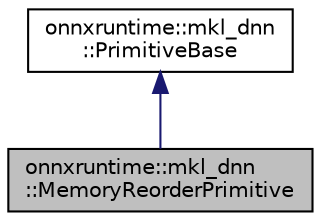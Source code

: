 digraph "onnxruntime::mkl_dnn::MemoryReorderPrimitive"
{
  edge [fontname="Helvetica",fontsize="10",labelfontname="Helvetica",labelfontsize="10"];
  node [fontname="Helvetica",fontsize="10",shape=record];
  Node2 [label="onnxruntime::mkl_dnn\l::MemoryReorderPrimitive",height=0.2,width=0.4,color="black", fillcolor="grey75", style="filled", fontcolor="black"];
  Node3 -> Node2 [dir="back",color="midnightblue",fontsize="10",style="solid",fontname="Helvetica"];
  Node3 [label="onnxruntime::mkl_dnn\l::PrimitiveBase",height=0.2,width=0.4,color="black", fillcolor="white", style="filled",URL="$classonnxruntime_1_1mkl__dnn_1_1PrimitiveBase.html"];
}
